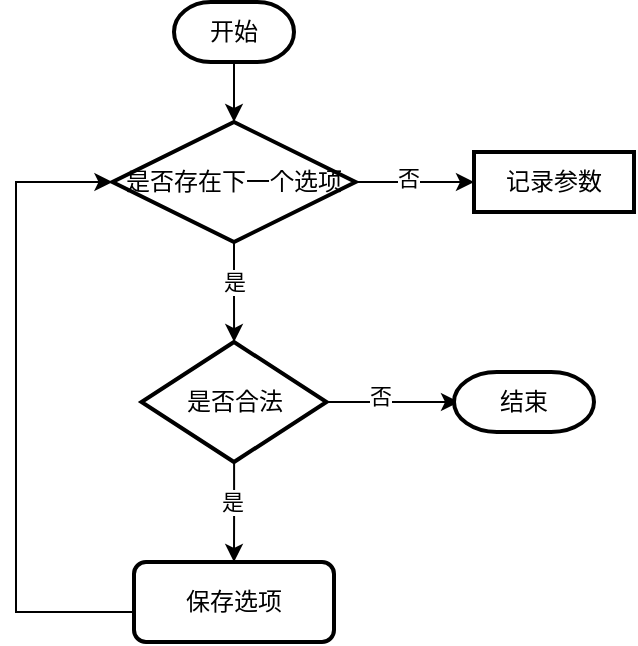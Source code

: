 <mxfile version="21.8.0" type="github">
  <diagram name="第 1 页" id="CIZObxfwiu4nC39L3cNf">
    <mxGraphModel dx="1502" dy="756" grid="1" gridSize="10" guides="1" tooltips="1" connect="1" arrows="1" fold="1" page="1" pageScale="1" pageWidth="827" pageHeight="1169" math="0" shadow="0">
      <root>
        <mxCell id="0" />
        <mxCell id="1" parent="0" />
        <mxCell id="7n34La2IfHk0FEFPZ-w6-3" value="" style="edgeStyle=orthogonalEdgeStyle;rounded=0;orthogonalLoop=1;jettySize=auto;html=1;" parent="1" source="7n34La2IfHk0FEFPZ-w6-1" target="7n34La2IfHk0FEFPZ-w6-2" edge="1">
          <mxGeometry relative="1" as="geometry" />
        </mxCell>
        <mxCell id="7n34La2IfHk0FEFPZ-w6-1" value="开始" style="strokeWidth=2;html=1;shape=mxgraph.flowchart.terminator;whiteSpace=wrap;" parent="1" vertex="1">
          <mxGeometry x="330" y="40" width="60" height="30" as="geometry" />
        </mxCell>
        <mxCell id="7n34La2IfHk0FEFPZ-w6-5" value="" style="edgeStyle=orthogonalEdgeStyle;rounded=0;orthogonalLoop=1;jettySize=auto;html=1;" parent="1" source="7n34La2IfHk0FEFPZ-w6-2" target="7n34La2IfHk0FEFPZ-w6-4" edge="1">
          <mxGeometry relative="1" as="geometry" />
        </mxCell>
        <mxCell id="7n34La2IfHk0FEFPZ-w6-8" value="是" style="edgeLabel;html=1;align=center;verticalAlign=middle;resizable=0;points=[];" parent="7n34La2IfHk0FEFPZ-w6-5" vertex="1" connectable="0">
          <mxGeometry x="-0.66" y="-2" relative="1" as="geometry">
            <mxPoint x="2" y="11" as="offset" />
          </mxGeometry>
        </mxCell>
        <mxCell id="7n34La2IfHk0FEFPZ-w6-7" value="" style="edgeStyle=orthogonalEdgeStyle;rounded=0;orthogonalLoop=1;jettySize=auto;html=1;" parent="1" source="7n34La2IfHk0FEFPZ-w6-2" target="7n34La2IfHk0FEFPZ-w6-6" edge="1">
          <mxGeometry relative="1" as="geometry" />
        </mxCell>
        <mxCell id="7n34La2IfHk0FEFPZ-w6-9" value="否" style="edgeLabel;html=1;align=center;verticalAlign=middle;resizable=0;points=[];" parent="7n34La2IfHk0FEFPZ-w6-7" vertex="1" connectable="0">
          <mxGeometry x="-0.122" y="2" relative="1" as="geometry">
            <mxPoint as="offset" />
          </mxGeometry>
        </mxCell>
        <mxCell id="7n34La2IfHk0FEFPZ-w6-2" value="是否存在下一个选项" style="rhombus;whiteSpace=wrap;html=1;strokeWidth=2;" parent="1" vertex="1">
          <mxGeometry x="299.22" y="100" width="121.56" height="60" as="geometry" />
        </mxCell>
        <mxCell id="7n34La2IfHk0FEFPZ-w6-11" value="" style="edgeStyle=orthogonalEdgeStyle;rounded=0;orthogonalLoop=1;jettySize=auto;html=1;" parent="1" source="7n34La2IfHk0FEFPZ-w6-4" target="7n34La2IfHk0FEFPZ-w6-10" edge="1">
          <mxGeometry relative="1" as="geometry" />
        </mxCell>
        <mxCell id="7n34La2IfHk0FEFPZ-w6-12" value="是" style="edgeLabel;html=1;align=center;verticalAlign=middle;resizable=0;points=[];" parent="7n34La2IfHk0FEFPZ-w6-11" vertex="1" connectable="0">
          <mxGeometry x="-0.192" y="-1" relative="1" as="geometry">
            <mxPoint as="offset" />
          </mxGeometry>
        </mxCell>
        <mxCell id="7n34La2IfHk0FEFPZ-w6-14" value="" style="edgeStyle=orthogonalEdgeStyle;rounded=0;orthogonalLoop=1;jettySize=auto;html=1;" parent="1" source="7n34La2IfHk0FEFPZ-w6-4" edge="1">
          <mxGeometry relative="1" as="geometry">
            <mxPoint x="472.5" y="240" as="targetPoint" />
          </mxGeometry>
        </mxCell>
        <mxCell id="7n34La2IfHk0FEFPZ-w6-15" value="否" style="edgeLabel;html=1;align=center;verticalAlign=middle;resizable=0;points=[];" parent="7n34La2IfHk0FEFPZ-w6-14" vertex="1" connectable="0">
          <mxGeometry x="-0.204" y="3" relative="1" as="geometry">
            <mxPoint as="offset" />
          </mxGeometry>
        </mxCell>
        <mxCell id="7n34La2IfHk0FEFPZ-w6-4" value="是否合法" style="rhombus;whiteSpace=wrap;html=1;strokeWidth=2;" parent="1" vertex="1">
          <mxGeometry x="313.75" y="210" width="92.5" height="60" as="geometry" />
        </mxCell>
        <mxCell id="7n34La2IfHk0FEFPZ-w6-6" value="记录参数" style="whiteSpace=wrap;html=1;strokeWidth=2;" parent="1" vertex="1">
          <mxGeometry x="480" y="115" width="80" height="30" as="geometry" />
        </mxCell>
        <mxCell id="7n34La2IfHk0FEFPZ-w6-20" style="edgeStyle=orthogonalEdgeStyle;rounded=0;orthogonalLoop=1;jettySize=auto;html=1;exitX=0;exitY=0.5;exitDx=0;exitDy=0;entryX=0;entryY=0.5;entryDx=0;entryDy=0;" parent="1" source="7n34La2IfHk0FEFPZ-w6-10" edge="1" target="7n34La2IfHk0FEFPZ-w6-2">
          <mxGeometry relative="1" as="geometry">
            <mxPoint x="250" y="135" as="targetPoint" />
            <mxPoint x="290" y="345" as="sourcePoint" />
            <Array as="points">
              <mxPoint x="310" y="345" />
              <mxPoint x="251" y="345" />
              <mxPoint x="251" y="130" />
            </Array>
          </mxGeometry>
        </mxCell>
        <mxCell id="7n34La2IfHk0FEFPZ-w6-10" value="保存选项" style="rounded=1;whiteSpace=wrap;html=1;strokeWidth=2;" parent="1" vertex="1">
          <mxGeometry x="310" y="320" width="100" height="40" as="geometry" />
        </mxCell>
        <mxCell id="7n34La2IfHk0FEFPZ-w6-17" value="结束" style="strokeWidth=2;html=1;shape=mxgraph.flowchart.terminator;whiteSpace=wrap;" parent="1" vertex="1">
          <mxGeometry x="470" y="225" width="70" height="30" as="geometry" />
        </mxCell>
      </root>
    </mxGraphModel>
  </diagram>
</mxfile>
